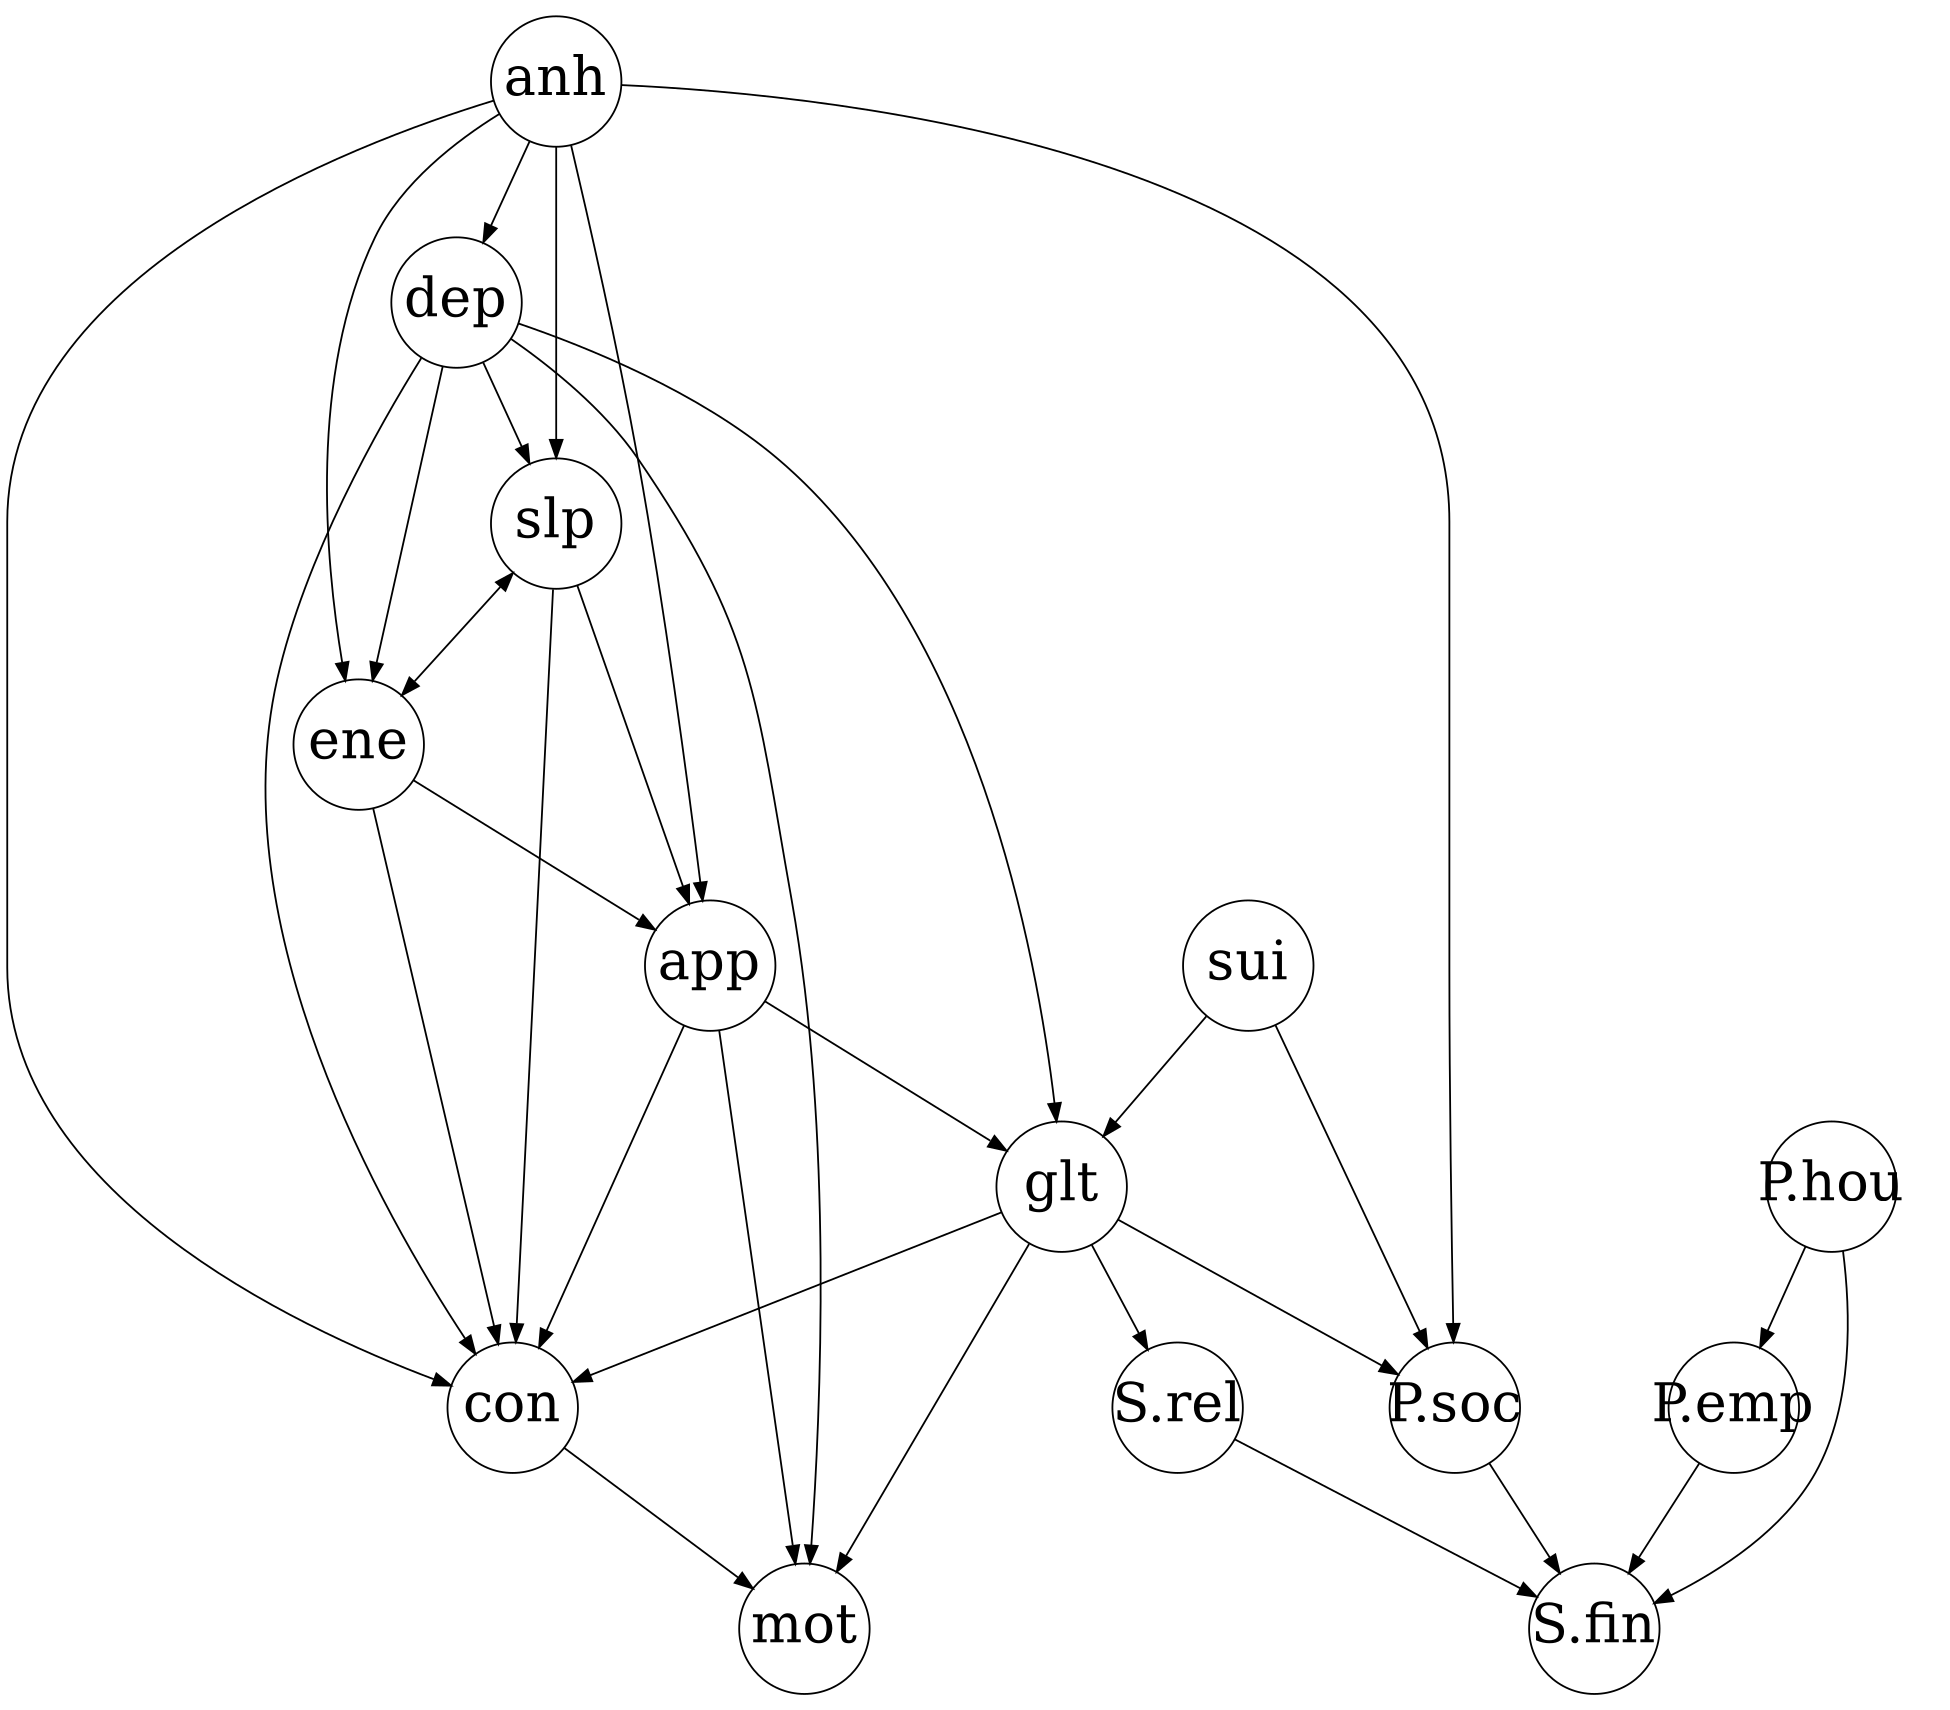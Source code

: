 digraph {
	dpi=300 ratio=fill size="13,13" splines=true
	node [fixedsize=true height=1 width=1]
	anh [label=anh fixedsize=true fontsize=30 height=1 pos="0,3!" shape=circle width=1]
	dep [label=dep fixedsize=true fontsize=30 height=1 pos="1,4!" shape=circle width=1]
	slp [label=slp fixedsize=true fontsize=30 height=1 pos="2,3!" shape=circle width=1]
	ene [label=ene fixedsize=true fontsize=30 height=1 pos="3,4!" shape=circle width=1]
	app [label=app fixedsize=true fontsize=30 height=1 pos="4,3!" shape=circle width=1]
	glt [label=glt fixedsize=true fontsize=30 height=1 pos="2,2!" shape=circle width=1]
	con [label=con fixedsize=true fontsize=30 height=1 pos="2,1!" shape=circle width=1]
	mot [label=mot fixedsize=true fontsize=30 height=1 pos="2,0!" shape=circle width=1]
	sui [label=sui fixedsize=true fontsize=30 height=1 pos="1,1!" shape=circle width=1]
	"P.emp" [label="P.emp" fixedsize=true fontsize=30 height=1 pos="3,0!" shape=circle width=1]
	"P.soc" [label="P.soc" fixedsize=true fontsize=30 height=1 pos="4,1!" shape=circle width=1]
	"P.hou" [label="P.hou" fixedsize=true fontsize=30 height=1 pos="5,0!" shape=circle width=1]
	"S.rel" [label="S.rel" fixedsize=true fontsize=30 height=1 pos="5,2!" shape=circle width=1]
	"S.fin" [label="S.fin" fixedsize=true fontsize=30 height=1 pos="6,1!" shape=circle width=1]
	anh -> dep [dir=forward]
	anh -> slp [dir=forward]
	anh -> ene [dir=forward]
	anh -> app [dir=forward]
	anh -> con [dir=forward]
	anh -> "P.soc" [dir=forward]
	dep -> slp [dir=forward]
	dep -> ene [dir=forward]
	dep -> glt [dir=forward]
	dep -> con [dir=forward]
	dep -> mot [dir=forward]
	slp -> ene [dir=both]
	slp -> app [dir=forward]
	slp -> con [dir=forward]
	ene -> app [dir=forward]
	ene -> con [dir=forward]
	app -> glt [dir=forward]
	app -> con [dir=forward]
	app -> mot [dir=forward]
	glt -> con [dir=forward]
	glt -> mot [dir=forward]
	sui -> glt [dir=forward]
	glt -> "P.soc" [dir=forward]
	glt -> "S.rel" [dir=forward]
	con -> mot [dir=forward]
	sui -> "P.soc" [dir=forward]
	"P.hou" -> "P.emp" [dir=forward]
	"P.emp" -> "S.fin" [dir=forward]
	"P.soc" -> "S.fin" [dir=forward]
	"P.hou" -> "S.fin" [dir=forward]
	"S.rel" -> "S.fin" [dir=forward]
}
